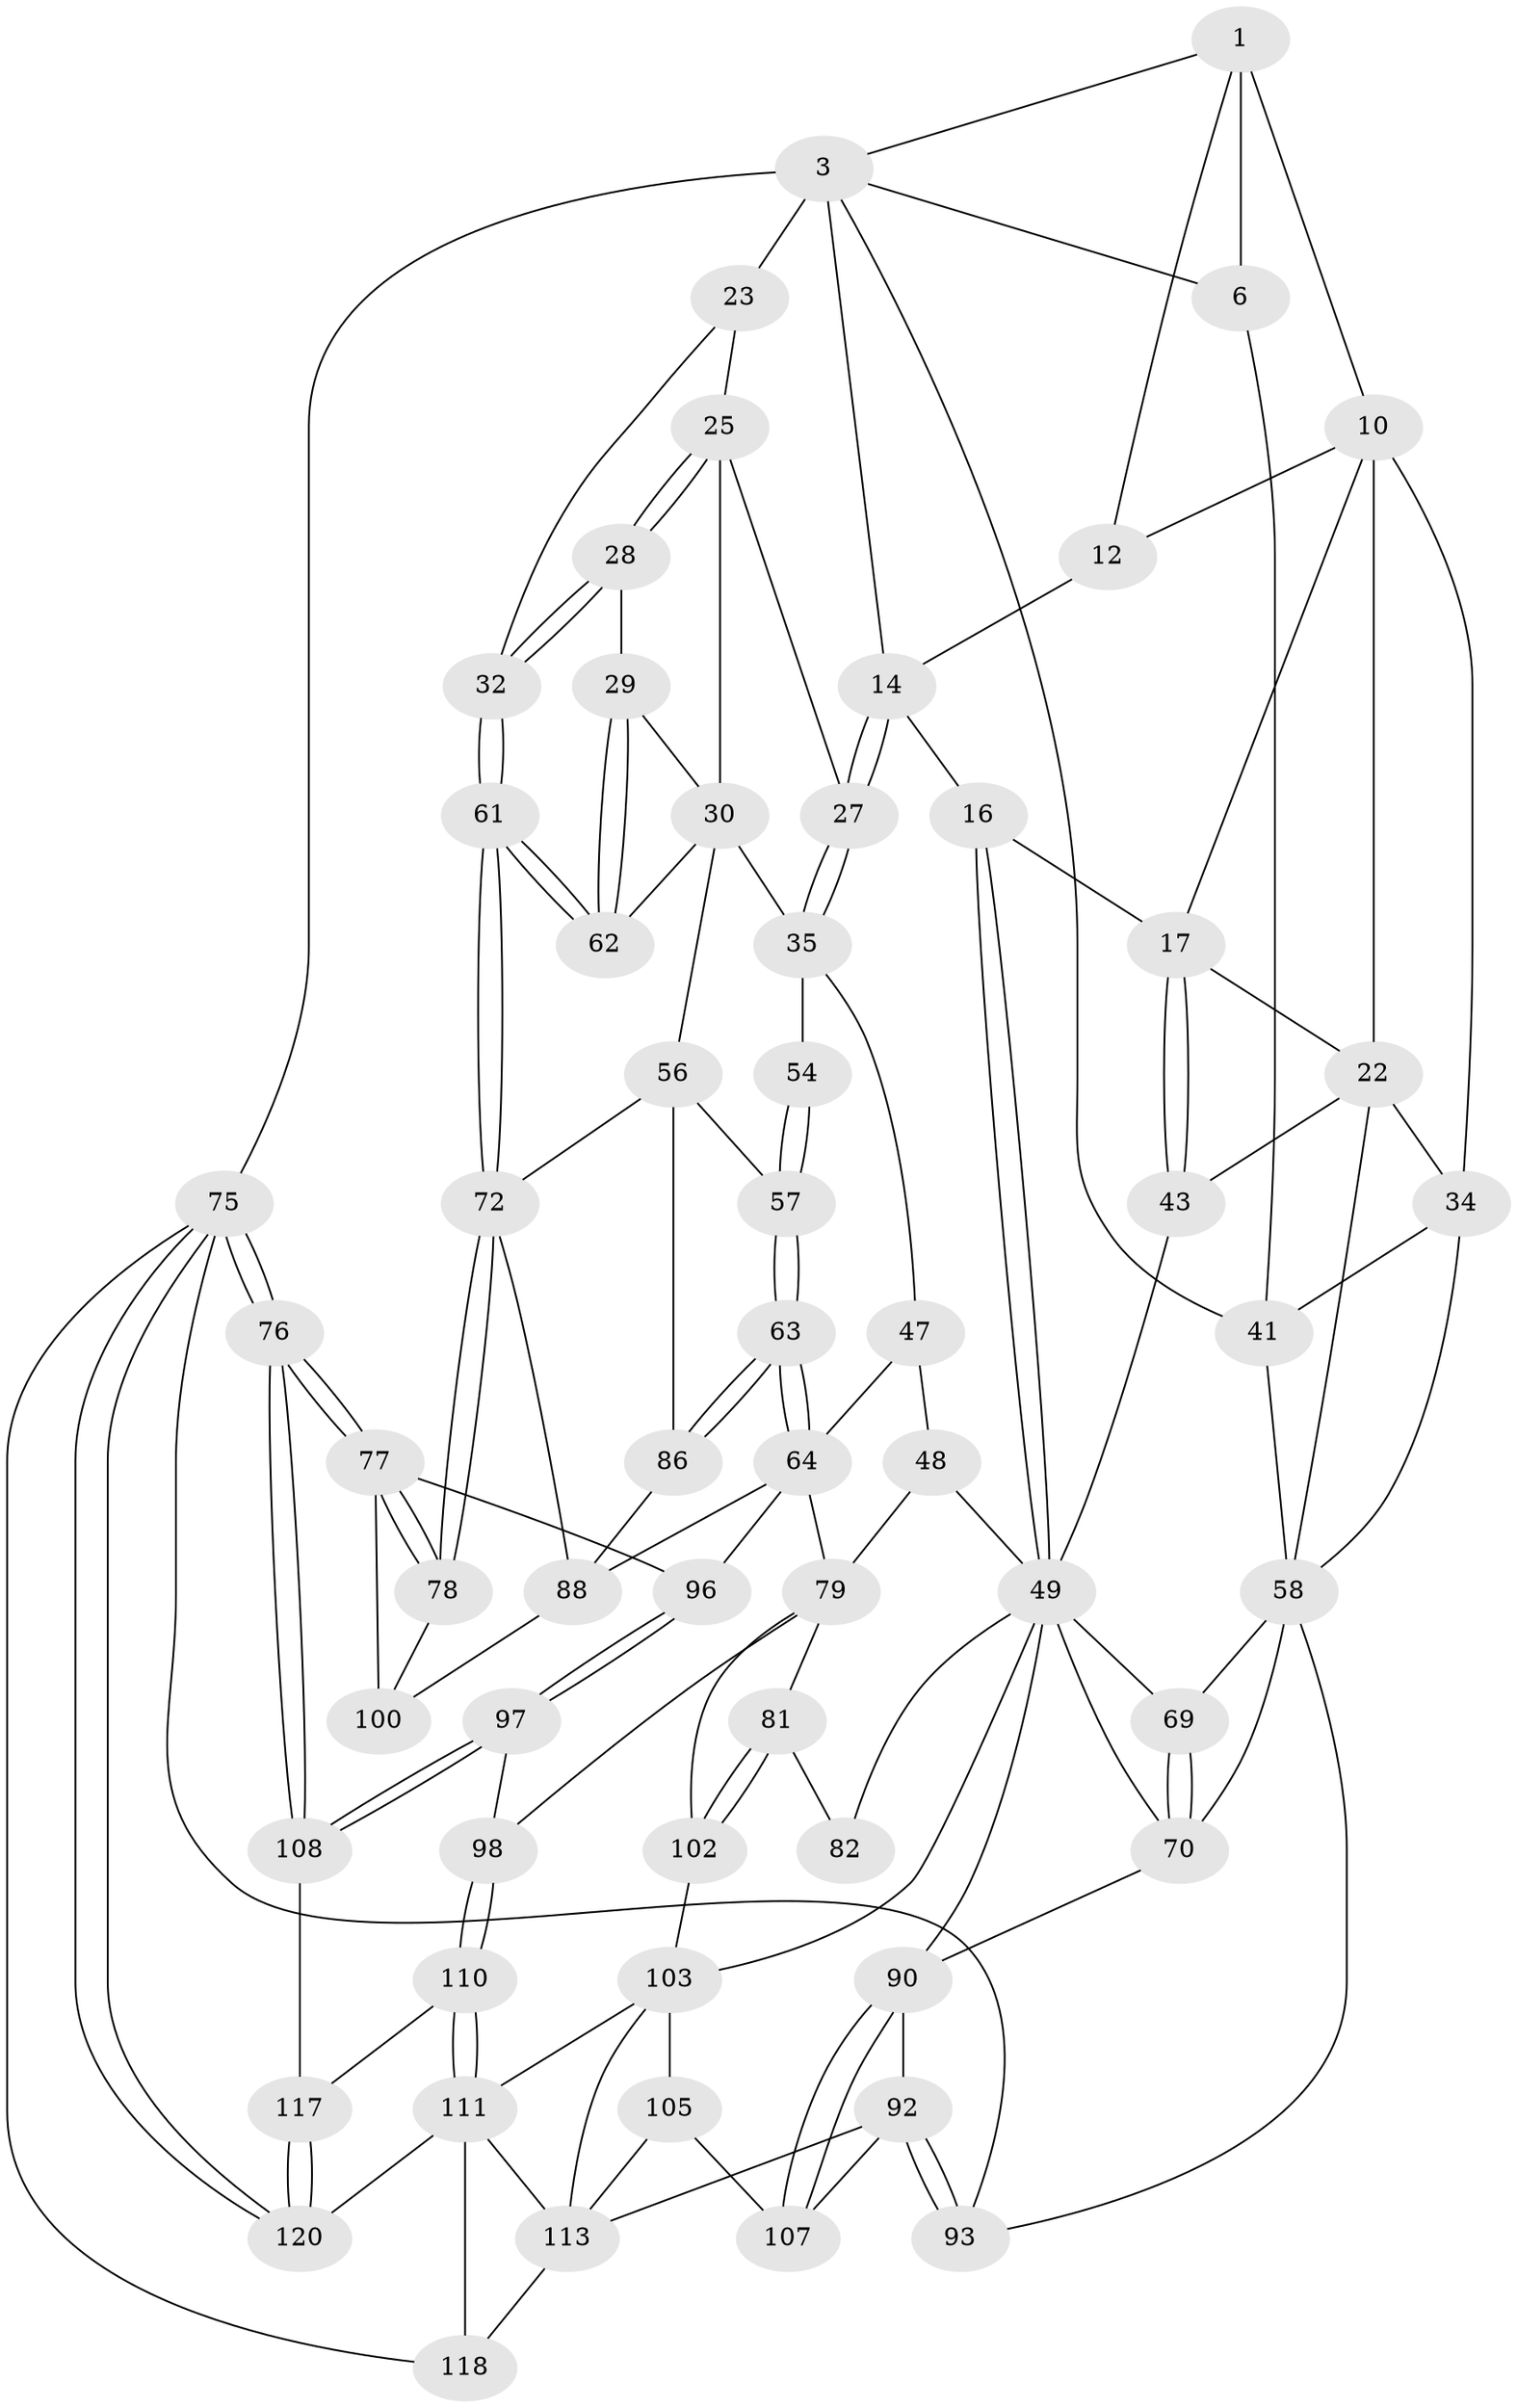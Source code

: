 // original degree distribution, {3: 0.01639344262295082, 5: 0.5409836065573771, 4: 0.22950819672131148, 6: 0.21311475409836064}
// Generated by graph-tools (version 1.1) at 2025/21/03/04/25 18:21:09]
// undirected, 61 vertices, 141 edges
graph export_dot {
graph [start="1"]
  node [color=gray90,style=filled];
  1 [pos="+0.19152100100779143+0",super="+2+7"];
  3 [pos="+0.616703258821507+0",super="+13+4"];
  6 [pos="+0+0",super="+9"];
  10 [pos="+0.23593236767294096+0.12048531864352251",super="+11+19"];
  12 [pos="+0.43519860383577863+0"];
  14 [pos="+0.5912934465171845+0.20674923247013666",super="+15"];
  16 [pos="+0.44489794358327467+0.22781459877434812"];
  17 [pos="+0.4381560934723895+0.22677418771522984",super="+18"];
  22 [pos="+0.23971749215835658+0.21619918297395763",super="+33"];
  23 [pos="+0.8316530442698375+0.1318463319926883",super="+24"];
  25 [pos="+0.8275513599939822+0.16431245996248509",super="+26"];
  27 [pos="+0.6190147755457632+0.25452576726919846"];
  28 [pos="+0.8657885622942134+0.25264405704297144"];
  29 [pos="+0.847644796641133+0.3085343420528352"];
  30 [pos="+0.8419634932857255+0.3146750520541968",super="+38+31"];
  32 [pos="+1+0.31377559339376304"];
  34 [pos="+0.1873451028571649+0.3061985369979672",super="+40"];
  35 [pos="+0.6258357104151157+0.27087487444651576",super="+46+36"];
  41 [pos="+0+0.26910944572590945",super="+42"];
  43 [pos="+0.33390967415659445+0.2723037820053675",super="+44"];
  47 [pos="+0.6093584218606303+0.3341948254204834"];
  48 [pos="+0.5251761065993655+0.43095000651139975"];
  49 [pos="+0.463366908996523+0.43084930748841416",super="+51"];
  54 [pos="+0.7493546659957719+0.4207071341101435"];
  56 [pos="+0.8180091328441667+0.4261780259269975",super="+74"];
  57 [pos="+0.7726306575473105+0.46603997828355365"];
  58 [pos="+0.21840037784418992+0.4018292740182824",super="+59+68"];
  61 [pos="+1+0.35044665415441273"];
  62 [pos="+1+0.3467659303242136"];
  63 [pos="+0.7548797919427369+0.5201396869341034"];
  64 [pos="+0.7533879060696038+0.5218181774051235",super="+95+65"];
  69 [pos="+0.1781048710092456+0.5295166966489",super="+71"];
  70 [pos="+0.13811298093723734+0.5598767688408997",super="+87"];
  72 [pos="+1+0.4000767887334593",super="+73"];
  75 [pos="+1+1",super="+119"];
  76 [pos="+1+1"];
  77 [pos="+1+0.7296859271231325",super="+101"];
  78 [pos="+1+0.46531222943200795"];
  79 [pos="+0.6956514459932112+0.556909981256847",super="+80+99"];
  81 [pos="+0.5054045330420986+0.6099514827981874"];
  82 [pos="+0.5049498643225346+0.6099331726511809"];
  86 [pos="+0.8910635212362893+0.531833622489279"];
  88 [pos="+0.9260966100449374+0.6089442780184685",super="+94"];
  90 [pos="+0.3021511476706164+0.7358411221719426",super="+91"];
  92 [pos="+0.21517512986257664+0.7649911013041386",super="+115"];
  93 [pos="+0+0.8893507814364373"];
  96 [pos="+0.886160580735809+0.7012939864830898"];
  97 [pos="+0.8536834597749967+0.7580585880591961"];
  98 [pos="+0.6950054386164368+0.7597157271384622"];
  100 [pos="+0.9255885149151603+0.6436587687786453"];
  102 [pos="+0.5864352029308456+0.7220931169006386"];
  103 [pos="+0.528417068894794+0.7422097575298731",super="+104+109"];
  105 [pos="+0.4534088269876628+0.7715889227212119",super="+106"];
  107 [pos="+0.3489445826561682+0.7819767711686585"];
  108 [pos="+0.9417436625534908+0.8871746088367901"];
  110 [pos="+0.6704455347206224+0.8632113163850551"];
  111 [pos="+0.6620441586641828+0.8743928286491129",super="+121"];
  113 [pos="+0.45676389692444697+0.9474868338472109",super="+114"];
  117 [pos="+0.8278832910011289+0.9275507772280682"];
  118 [pos="+0.04134061839656712+1"];
  120 [pos="+0.7103793220702848+1"];
  1 -- 3;
  1 -- 12;
  1 -- 10 [weight=2];
  1 -- 6;
  3 -- 14;
  3 -- 23 [weight=2];
  3 -- 6;
  3 -- 41;
  3 -- 75 [weight=2];
  6 -- 41;
  10 -- 12;
  10 -- 34;
  10 -- 22;
  10 -- 17;
  12 -- 14;
  14 -- 27;
  14 -- 27;
  14 -- 16;
  16 -- 17;
  16 -- 49;
  16 -- 49;
  17 -- 43 [weight=2];
  17 -- 43;
  17 -- 22;
  22 -- 34;
  22 -- 58;
  22 -- 43;
  23 -- 25;
  23 -- 32;
  25 -- 28;
  25 -- 28;
  25 -- 27;
  25 -- 30;
  27 -- 35;
  27 -- 35;
  28 -- 29;
  28 -- 32;
  28 -- 32;
  29 -- 30;
  29 -- 62;
  29 -- 62;
  30 -- 56;
  30 -- 62;
  30 -- 35 [weight=3];
  32 -- 61;
  32 -- 61;
  34 -- 41;
  34 -- 58;
  35 -- 54 [weight=2];
  35 -- 47;
  41 -- 58;
  43 -- 49;
  47 -- 48;
  47 -- 64;
  48 -- 49;
  48 -- 79;
  49 -- 82 [weight=2];
  49 -- 69 [weight=2];
  49 -- 70;
  49 -- 103;
  49 -- 90;
  54 -- 57;
  54 -- 57;
  56 -- 57;
  56 -- 72;
  56 -- 86;
  57 -- 63;
  57 -- 63;
  58 -- 70;
  58 -- 93;
  58 -- 69;
  61 -- 62;
  61 -- 62;
  61 -- 72;
  61 -- 72;
  63 -- 64;
  63 -- 64;
  63 -- 86;
  63 -- 86;
  64 -- 96;
  64 -- 79;
  64 -- 88;
  69 -- 70;
  69 -- 70;
  70 -- 90;
  72 -- 78;
  72 -- 78;
  72 -- 88;
  75 -- 76;
  75 -- 76;
  75 -- 120;
  75 -- 120;
  75 -- 93;
  75 -- 118;
  76 -- 77;
  76 -- 77;
  76 -- 108;
  76 -- 108;
  77 -- 78;
  77 -- 78;
  77 -- 96;
  77 -- 100;
  78 -- 100;
  79 -- 81;
  79 -- 98;
  79 -- 102;
  81 -- 82;
  81 -- 102;
  81 -- 102;
  86 -- 88;
  88 -- 100;
  90 -- 107;
  90 -- 107;
  90 -- 92;
  92 -- 93;
  92 -- 93;
  92 -- 107;
  92 -- 113;
  96 -- 97;
  96 -- 97;
  97 -- 98;
  97 -- 108;
  97 -- 108;
  98 -- 110;
  98 -- 110;
  102 -- 103;
  103 -- 105 [weight=2];
  103 -- 111;
  103 -- 113;
  105 -- 107;
  105 -- 113;
  108 -- 117;
  110 -- 111;
  110 -- 111;
  110 -- 117;
  111 -- 120;
  111 -- 113;
  111 -- 118;
  113 -- 118;
  117 -- 120;
  117 -- 120;
}
